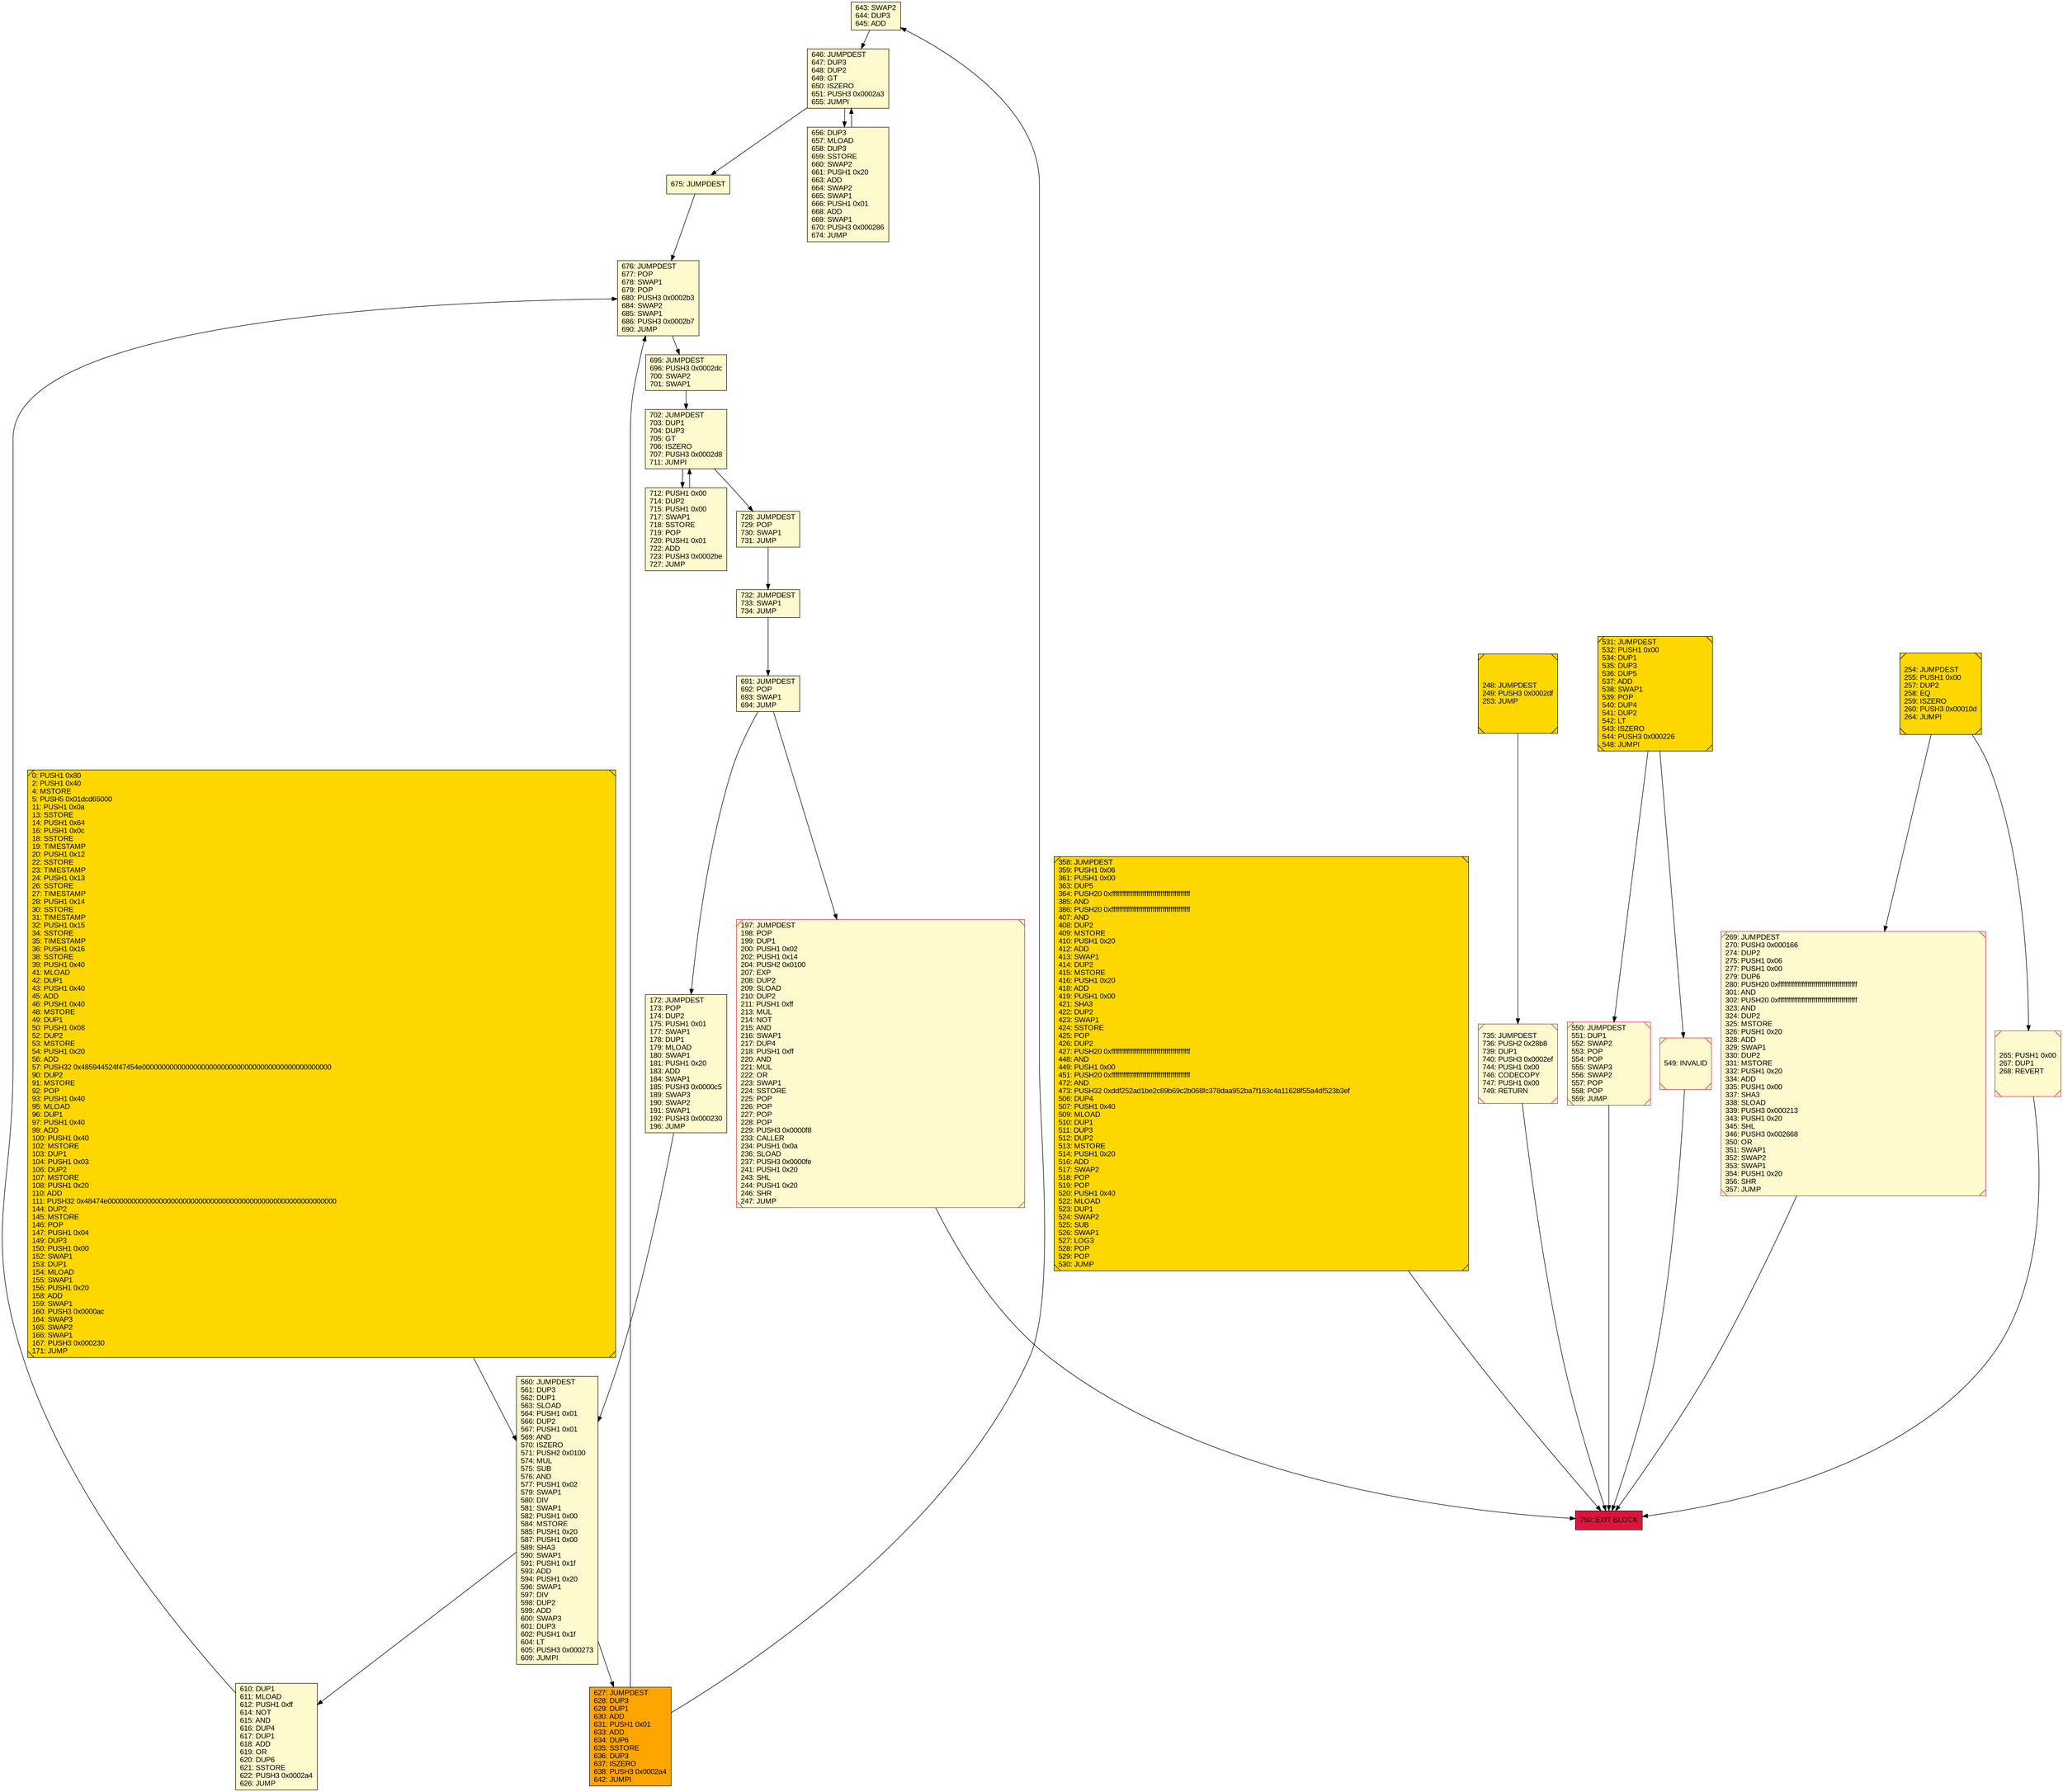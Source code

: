 digraph G {
bgcolor=transparent rankdir=UD;
node [shape=box style=filled color=black fillcolor=white fontname=arial fontcolor=black];
643 [label="643: SWAP2\l644: DUP3\l645: ADD\l" fillcolor=lemonchiffon ];
728 [label="728: JUMPDEST\l729: POP\l730: SWAP1\l731: JUMP\l" fillcolor=lemonchiffon ];
550 [label="550: JUMPDEST\l551: DUP1\l552: SWAP2\l553: POP\l554: POP\l555: SWAP3\l556: SWAP2\l557: POP\l558: POP\l559: JUMP\l" fillcolor=lemonchiffon shape=Msquare color=crimson ];
269 [label="269: JUMPDEST\l270: PUSH3 0x000166\l274: DUP2\l275: PUSH1 0x06\l277: PUSH1 0x00\l279: DUP6\l280: PUSH20 0xffffffffffffffffffffffffffffffffffffffff\l301: AND\l302: PUSH20 0xffffffffffffffffffffffffffffffffffffffff\l323: AND\l324: DUP2\l325: MSTORE\l326: PUSH1 0x20\l328: ADD\l329: SWAP1\l330: DUP2\l331: MSTORE\l332: PUSH1 0x20\l334: ADD\l335: PUSH1 0x00\l337: SHA3\l338: SLOAD\l339: PUSH3 0x000213\l343: PUSH1 0x20\l345: SHL\l346: PUSH3 0x002668\l350: OR\l351: SWAP1\l352: SWAP2\l353: SWAP1\l354: PUSH1 0x20\l356: SHR\l357: JUMP\l" fillcolor=lemonchiffon shape=Msquare color=crimson ];
197 [label="197: JUMPDEST\l198: POP\l199: DUP1\l200: PUSH1 0x02\l202: PUSH1 0x14\l204: PUSH2 0x0100\l207: EXP\l208: DUP2\l209: SLOAD\l210: DUP2\l211: PUSH1 0xff\l213: MUL\l214: NOT\l215: AND\l216: SWAP1\l217: DUP4\l218: PUSH1 0xff\l220: AND\l221: MUL\l222: OR\l223: SWAP1\l224: SSTORE\l225: POP\l226: POP\l227: POP\l228: POP\l229: PUSH3 0x0000f8\l233: CALLER\l234: PUSH1 0x0a\l236: SLOAD\l237: PUSH3 0x0000fe\l241: PUSH1 0x20\l243: SHL\l244: PUSH1 0x20\l246: SHR\l247: JUMP\l" fillcolor=lemonchiffon shape=Msquare color=crimson ];
0 [label="0: PUSH1 0x80\l2: PUSH1 0x40\l4: MSTORE\l5: PUSH5 0x01dcd65000\l11: PUSH1 0x0a\l13: SSTORE\l14: PUSH1 0x64\l16: PUSH1 0x0c\l18: SSTORE\l19: TIMESTAMP\l20: PUSH1 0x12\l22: SSTORE\l23: TIMESTAMP\l24: PUSH1 0x13\l26: SSTORE\l27: TIMESTAMP\l28: PUSH1 0x14\l30: SSTORE\l31: TIMESTAMP\l32: PUSH1 0x15\l34: SSTORE\l35: TIMESTAMP\l36: PUSH1 0x16\l38: SSTORE\l39: PUSH1 0x40\l41: MLOAD\l42: DUP1\l43: PUSH1 0x40\l45: ADD\l46: PUSH1 0x40\l48: MSTORE\l49: DUP1\l50: PUSH1 0x08\l52: DUP2\l53: MSTORE\l54: PUSH1 0x20\l56: ADD\l57: PUSH32 0x485944524f47454e000000000000000000000000000000000000000000000000\l90: DUP2\l91: MSTORE\l92: POP\l93: PUSH1 0x40\l95: MLOAD\l96: DUP1\l97: PUSH1 0x40\l99: ADD\l100: PUSH1 0x40\l102: MSTORE\l103: DUP1\l104: PUSH1 0x03\l106: DUP2\l107: MSTORE\l108: PUSH1 0x20\l110: ADD\l111: PUSH32 0x48474e0000000000000000000000000000000000000000000000000000000000\l144: DUP2\l145: MSTORE\l146: POP\l147: PUSH1 0x04\l149: DUP3\l150: PUSH1 0x00\l152: SWAP1\l153: DUP1\l154: MLOAD\l155: SWAP1\l156: PUSH1 0x20\l158: ADD\l159: SWAP1\l160: PUSH3 0x0000ac\l164: SWAP3\l165: SWAP2\l166: SWAP1\l167: PUSH3 0x000230\l171: JUMP\l" fillcolor=lemonchiffon shape=Msquare fillcolor=gold ];
531 [label="531: JUMPDEST\l532: PUSH1 0x00\l534: DUP1\l535: DUP3\l536: DUP5\l537: ADD\l538: SWAP1\l539: POP\l540: DUP4\l541: DUP2\l542: LT\l543: ISZERO\l544: PUSH3 0x000226\l548: JUMPI\l" fillcolor=lemonchiffon shape=Msquare fillcolor=gold ];
549 [label="549: INVALID\l" fillcolor=lemonchiffon shape=Msquare color=crimson ];
560 [label="560: JUMPDEST\l561: DUP3\l562: DUP1\l563: SLOAD\l564: PUSH1 0x01\l566: DUP2\l567: PUSH1 0x01\l569: AND\l570: ISZERO\l571: PUSH2 0x0100\l574: MUL\l575: SUB\l576: AND\l577: PUSH1 0x02\l579: SWAP1\l580: DIV\l581: SWAP1\l582: PUSH1 0x00\l584: MSTORE\l585: PUSH1 0x20\l587: PUSH1 0x00\l589: SHA3\l590: SWAP1\l591: PUSH1 0x1f\l593: ADD\l594: PUSH1 0x20\l596: SWAP1\l597: DIV\l598: DUP2\l599: ADD\l600: SWAP3\l601: DUP3\l602: PUSH1 0x1f\l604: LT\l605: PUSH3 0x000273\l609: JUMPI\l" fillcolor=lemonchiffon ];
646 [label="646: JUMPDEST\l647: DUP3\l648: DUP2\l649: GT\l650: ISZERO\l651: PUSH3 0x0002a3\l655: JUMPI\l" fillcolor=lemonchiffon ];
610 [label="610: DUP1\l611: MLOAD\l612: PUSH1 0xff\l614: NOT\l615: AND\l616: DUP4\l617: DUP1\l618: ADD\l619: OR\l620: DUP6\l621: SSTORE\l622: PUSH3 0x0002a4\l626: JUMP\l" fillcolor=lemonchiffon ];
691 [label="691: JUMPDEST\l692: POP\l693: SWAP1\l694: JUMP\l" fillcolor=lemonchiffon ];
712 [label="712: PUSH1 0x00\l714: DUP2\l715: PUSH1 0x00\l717: SWAP1\l718: SSTORE\l719: POP\l720: PUSH1 0x01\l722: ADD\l723: PUSH3 0x0002be\l727: JUMP\l" fillcolor=lemonchiffon ];
676 [label="676: JUMPDEST\l677: POP\l678: SWAP1\l679: POP\l680: PUSH3 0x0002b3\l684: SWAP2\l685: SWAP1\l686: PUSH3 0x0002b7\l690: JUMP\l" fillcolor=lemonchiffon ];
265 [label="265: PUSH1 0x00\l267: DUP1\l268: REVERT\l" fillcolor=lemonchiffon shape=Msquare color=crimson ];
732 [label="732: JUMPDEST\l733: SWAP1\l734: JUMP\l" fillcolor=lemonchiffon ];
627 [label="627: JUMPDEST\l628: DUP3\l629: DUP1\l630: ADD\l631: PUSH1 0x01\l633: ADD\l634: DUP6\l635: SSTORE\l636: DUP3\l637: ISZERO\l638: PUSH3 0x0002a4\l642: JUMPI\l" fillcolor=orange ];
735 [label="735: JUMPDEST\l736: PUSH2 0x28b8\l739: DUP1\l740: PUSH3 0x0002ef\l744: PUSH1 0x00\l746: CODECOPY\l747: PUSH1 0x00\l749: RETURN\l" fillcolor=lemonchiffon shape=Msquare color=crimson ];
750 [label="750: EXIT BLOCK\l" fillcolor=crimson ];
675 [label="675: JUMPDEST\l" fillcolor=lemonchiffon ];
172 [label="172: JUMPDEST\l173: POP\l174: DUP2\l175: PUSH1 0x01\l177: SWAP1\l178: DUP1\l179: MLOAD\l180: SWAP1\l181: PUSH1 0x20\l183: ADD\l184: SWAP1\l185: PUSH3 0x0000c5\l189: SWAP3\l190: SWAP2\l191: SWAP1\l192: PUSH3 0x000230\l196: JUMP\l" fillcolor=lemonchiffon ];
254 [label="254: JUMPDEST\l255: PUSH1 0x00\l257: DUP2\l258: EQ\l259: ISZERO\l260: PUSH3 0x00010d\l264: JUMPI\l" fillcolor=lemonchiffon shape=Msquare fillcolor=gold ];
656 [label="656: DUP3\l657: MLOAD\l658: DUP3\l659: SSTORE\l660: SWAP2\l661: PUSH1 0x20\l663: ADD\l664: SWAP2\l665: SWAP1\l666: PUSH1 0x01\l668: ADD\l669: SWAP1\l670: PUSH3 0x000286\l674: JUMP\l" fillcolor=lemonchiffon ];
702 [label="702: JUMPDEST\l703: DUP1\l704: DUP3\l705: GT\l706: ISZERO\l707: PUSH3 0x0002d8\l711: JUMPI\l" fillcolor=lemonchiffon ];
358 [label="358: JUMPDEST\l359: PUSH1 0x06\l361: PUSH1 0x00\l363: DUP5\l364: PUSH20 0xffffffffffffffffffffffffffffffffffffffff\l385: AND\l386: PUSH20 0xffffffffffffffffffffffffffffffffffffffff\l407: AND\l408: DUP2\l409: MSTORE\l410: PUSH1 0x20\l412: ADD\l413: SWAP1\l414: DUP2\l415: MSTORE\l416: PUSH1 0x20\l418: ADD\l419: PUSH1 0x00\l421: SHA3\l422: DUP2\l423: SWAP1\l424: SSTORE\l425: POP\l426: DUP2\l427: PUSH20 0xffffffffffffffffffffffffffffffffffffffff\l448: AND\l449: PUSH1 0x00\l451: PUSH20 0xffffffffffffffffffffffffffffffffffffffff\l472: AND\l473: PUSH32 0xddf252ad1be2c89b69c2b068fc378daa952ba7f163c4a11628f55a4df523b3ef\l506: DUP4\l507: PUSH1 0x40\l509: MLOAD\l510: DUP1\l511: DUP3\l512: DUP2\l513: MSTORE\l514: PUSH1 0x20\l516: ADD\l517: SWAP2\l518: POP\l519: POP\l520: PUSH1 0x40\l522: MLOAD\l523: DUP1\l524: SWAP2\l525: SUB\l526: SWAP1\l527: LOG3\l528: POP\l529: POP\l530: JUMP\l" fillcolor=lemonchiffon shape=Msquare fillcolor=gold ];
248 [label="248: JUMPDEST\l249: PUSH3 0x0002df\l253: JUMP\l" fillcolor=lemonchiffon shape=Msquare fillcolor=gold ];
695 [label="695: JUMPDEST\l696: PUSH3 0x0002dc\l700: SWAP2\l701: SWAP1\l" fillcolor=lemonchiffon ];
531 -> 549;
735 -> 750;
610 -> 676;
265 -> 750;
0 -> 560;
254 -> 265;
675 -> 676;
732 -> 691;
691 -> 172;
627 -> 676;
695 -> 702;
646 -> 675;
646 -> 656;
656 -> 646;
248 -> 735;
531 -> 550;
702 -> 712;
712 -> 702;
676 -> 695;
358 -> 750;
643 -> 646;
728 -> 732;
550 -> 750;
627 -> 643;
691 -> 197;
172 -> 560;
549 -> 750;
560 -> 627;
702 -> 728;
197 -> 750;
560 -> 610;
269 -> 750;
254 -> 269;
}